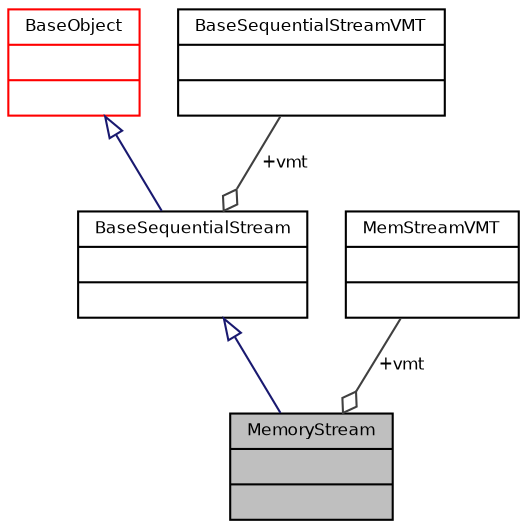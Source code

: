 digraph "MemoryStream"
{
  bgcolor="transparent";
  edge [fontname="Helvetica",fontsize="8",labelfontname="Helvetica",labelfontsize="8"];
  node [fontname="Helvetica",fontsize="8",shape=record];
  Node3 [label="{MemoryStream\n||}",height=0.2,width=0.4,color="black", fillcolor="grey75", style="filled", fontcolor="black"];
  Node4 -> Node3 [dir="back",color="midnightblue",fontsize="8",style="solid",arrowtail="onormal",fontname="Helvetica"];
  Node4 [label="{BaseSequentialStream\n||}",height=0.2,width=0.4,color="black",URL="$struct_base_sequential_stream.html",tooltip="Base stream class. "];
  Node5 -> Node4 [dir="back",color="midnightblue",fontsize="8",style="solid",arrowtail="onormal",fontname="Helvetica"];
  Node5 [label="{BaseObject\n||}",height=0.2,width=0.4,color="red",URL="$struct_base_object.html",tooltip="Base object class. "];
  Node7 -> Node4 [color="grey25",fontsize="8",style="solid",label=" +vmt" ,arrowhead="odiamond",fontname="Helvetica"];
  Node7 [label="{BaseSequentialStreamVMT\n||}",height=0.2,width=0.4,color="black",URL="$struct_base_sequential_stream_v_m_t.html",tooltip="BaseSequentialStream virtual methods table. "];
  Node8 -> Node3 [color="grey25",fontsize="8",style="solid",label=" +vmt" ,arrowhead="odiamond",fontname="Helvetica"];
  Node8 [label="{MemStreamVMT\n||}",height=0.2,width=0.4,color="black",URL="$struct_mem_stream_v_m_t.html",tooltip="MemStream virtual methods table. "];
}
